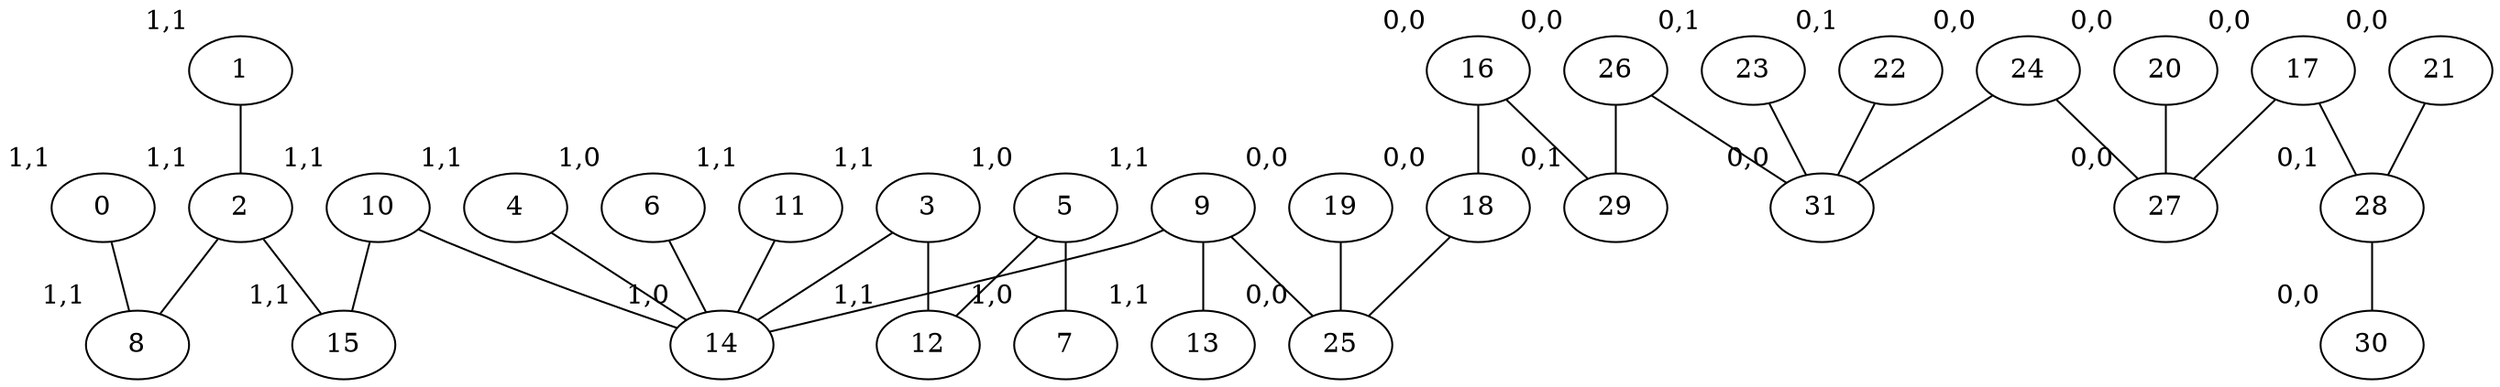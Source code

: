 graph G {
0 [xlabel="1,1"];
0 -- 8;
1 [xlabel="1,1"];
1 -- 2;
2 [xlabel="1,1"];
2 -- 8;
2 -- 15;
3 [xlabel="1,1"];
3 -- 12;
3 -- 14;
4 [xlabel="1,1"];
4 -- 14;
5 [xlabel="1,0"];
5 -- 12;
5 -- 7;
6 [xlabel="1,0"];
6 -- 14;
7 [xlabel="1,0"];
8 [xlabel="1,1"];
9 [xlabel="1,1"];
9 -- 13;
9 -- 14;
9 -- 25;
10 [xlabel="1,1"];
10 -- 15;
10 -- 14;
11 [xlabel="1,1"];
11 -- 14;
12 [xlabel="1,1"];
13 [xlabel="1,1"];
14 [xlabel="1,0"];
15 [xlabel="1,1"];
16 [xlabel="0,0"];
16 -- 18;
16 -- 29;
17 [xlabel="0,0"];
17 -- 27;
17 -- 28;
18 [xlabel="0,0"];
18 -- 25;
19 [xlabel="0,0"];
19 -- 25;
20 [xlabel="0,0"];
20 -- 27;
21 [xlabel="0,0"];
21 -- 28;
22 [xlabel="0,1"];
22 -- 31;
23 [xlabel="0,1"];
23 -- 31;
24 [xlabel="0,0"];
24 -- 31;
24 -- 27;
25 [xlabel="0,0"];
26 [xlabel="0,0"];
26 -- 29;
26 -- 31;
27 [xlabel="0,0"];
28 [xlabel="0,1"];
28 -- 30;
29 [xlabel="0,1"];
30 [xlabel="0,0"];
31 [xlabel="0,0"];
}